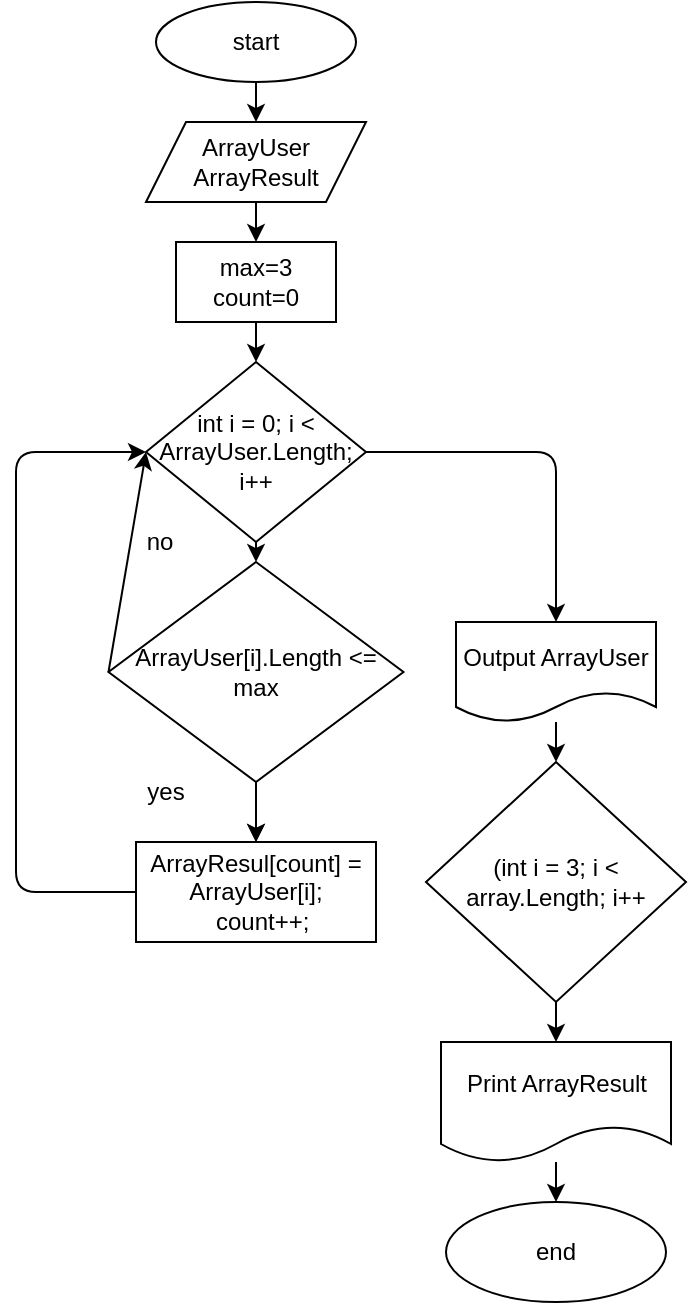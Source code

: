 <mxfile>
    <diagram id="DsLIM9qohRMRiOy7qeQH" name="Страница 1">
        <mxGraphModel dx="320" dy="503" grid="1" gridSize="10" guides="1" tooltips="1" connect="1" arrows="1" fold="1" page="1" pageScale="1" pageWidth="850" pageHeight="1100" math="0" shadow="0">
            <root>
                <mxCell id="0"/>
                <mxCell id="1" parent="0"/>
                <mxCell id="5" style="edgeStyle=none;html=1;exitX=0.5;exitY=1;exitDx=0;exitDy=0;entryX=0.5;entryY=0;entryDx=0;entryDy=0;" edge="1" parent="1" source="2" target="3">
                    <mxGeometry relative="1" as="geometry"/>
                </mxCell>
                <mxCell id="2" value="start" style="ellipse;whiteSpace=wrap;html=1;" vertex="1" parent="1">
                    <mxGeometry x="90" width="100" height="40" as="geometry"/>
                </mxCell>
                <mxCell id="7" style="edgeStyle=none;html=1;exitX=0.5;exitY=1;exitDx=0;exitDy=0;" edge="1" parent="1" source="3" target="6">
                    <mxGeometry relative="1" as="geometry"/>
                </mxCell>
                <mxCell id="3" value="ArrayUser&lt;br&gt;ArrayResult" style="shape=parallelogram;perimeter=parallelogramPerimeter;whiteSpace=wrap;html=1;fixedSize=1;" vertex="1" parent="1">
                    <mxGeometry x="85" y="60" width="110" height="40" as="geometry"/>
                </mxCell>
                <mxCell id="11" style="edgeStyle=none;html=1;exitX=0.5;exitY=1;exitDx=0;exitDy=0;entryX=0.5;entryY=0;entryDx=0;entryDy=0;" edge="1" parent="1" source="6" target="8">
                    <mxGeometry relative="1" as="geometry"/>
                </mxCell>
                <mxCell id="6" value="max=3&lt;br&gt;count=0" style="rounded=0;whiteSpace=wrap;html=1;" vertex="1" parent="1">
                    <mxGeometry x="100" y="120" width="80" height="40" as="geometry"/>
                </mxCell>
                <mxCell id="13" style="edgeStyle=none;html=1;exitX=0.5;exitY=1;exitDx=0;exitDy=0;entryX=0.5;entryY=0;entryDx=0;entryDy=0;" edge="1" parent="1" source="8" target="12">
                    <mxGeometry relative="1" as="geometry"/>
                </mxCell>
                <mxCell id="23" style="edgeStyle=none;html=1;exitX=1;exitY=0.5;exitDx=0;exitDy=0;entryX=0.5;entryY=0;entryDx=0;entryDy=0;" edge="1" parent="1" source="8" target="9">
                    <mxGeometry relative="1" as="geometry">
                        <Array as="points">
                            <mxPoint x="290" y="225"/>
                        </Array>
                    </mxGeometry>
                </mxCell>
                <mxCell id="8" value="int i = 0; i &amp;lt; ArrayUser.Length; i++" style="rhombus;whiteSpace=wrap;html=1;" vertex="1" parent="1">
                    <mxGeometry x="85" y="180" width="110" height="90" as="geometry"/>
                </mxCell>
                <mxCell id="25" value="" style="edgeStyle=none;html=1;" edge="1" parent="1" source="9" target="24">
                    <mxGeometry relative="1" as="geometry"/>
                </mxCell>
                <mxCell id="9" value="Output ArrayUser" style="shape=document;whiteSpace=wrap;html=1;boundedLbl=1;" vertex="1" parent="1">
                    <mxGeometry x="240" y="310" width="100" height="50" as="geometry"/>
                </mxCell>
                <mxCell id="16" style="edgeStyle=none;html=1;exitX=0.5;exitY=1;exitDx=0;exitDy=0;entryX=0.5;entryY=0;entryDx=0;entryDy=0;" edge="1" parent="1" source="12" target="14">
                    <mxGeometry relative="1" as="geometry"/>
                </mxCell>
                <mxCell id="19" style="edgeStyle=none;html=1;exitX=0.5;exitY=1;exitDx=0;exitDy=0;entryX=0.5;entryY=0;entryDx=0;entryDy=0;" edge="1" parent="1" source="12" target="14">
                    <mxGeometry relative="1" as="geometry"/>
                </mxCell>
                <mxCell id="20" style="edgeStyle=none;html=1;exitX=0;exitY=0.5;exitDx=0;exitDy=0;entryX=0;entryY=0.5;entryDx=0;entryDy=0;" edge="1" parent="1" source="12" target="8">
                    <mxGeometry relative="1" as="geometry">
                        <mxPoint x="20" y="335" as="targetPoint"/>
                    </mxGeometry>
                </mxCell>
                <mxCell id="12" value="ArrayUser[i].Length &amp;lt;= max" style="rhombus;whiteSpace=wrap;html=1;" vertex="1" parent="1">
                    <mxGeometry x="66.25" y="280" width="147.5" height="110" as="geometry"/>
                </mxCell>
                <mxCell id="18" style="edgeStyle=none;html=1;exitX=0;exitY=0.5;exitDx=0;exitDy=0;entryX=0;entryY=0.5;entryDx=0;entryDy=0;" edge="1" parent="1" source="14" target="8">
                    <mxGeometry relative="1" as="geometry">
                        <Array as="points">
                            <mxPoint x="20" y="445"/>
                            <mxPoint x="20" y="225"/>
                        </Array>
                    </mxGeometry>
                </mxCell>
                <mxCell id="14" value="&lt;div&gt;ArrayResul[count] = ArrayUser[i];&lt;/div&gt;&lt;div&gt;&amp;nbsp; count++;&lt;/div&gt;" style="rounded=0;whiteSpace=wrap;html=1;" vertex="1" parent="1">
                    <mxGeometry x="80" y="420" width="120" height="50" as="geometry"/>
                </mxCell>
                <mxCell id="17" value="yes" style="text;html=1;strokeColor=none;fillColor=none;align=center;verticalAlign=middle;whiteSpace=wrap;rounded=0;" vertex="1" parent="1">
                    <mxGeometry x="80" y="390" width="30" height="10" as="geometry"/>
                </mxCell>
                <mxCell id="21" value="no" style="text;html=1;strokeColor=none;fillColor=none;align=center;verticalAlign=middle;whiteSpace=wrap;rounded=0;" vertex="1" parent="1">
                    <mxGeometry x="72.5" y="260" width="37.5" height="20" as="geometry"/>
                </mxCell>
                <mxCell id="27" style="edgeStyle=none;html=1;exitX=0.5;exitY=1;exitDx=0;exitDy=0;" edge="1" parent="1" source="24" target="26">
                    <mxGeometry relative="1" as="geometry"/>
                </mxCell>
                <mxCell id="24" value="(int i = 3; i &amp;lt; array.Length; i++" style="rhombus;whiteSpace=wrap;html=1;" vertex="1" parent="1">
                    <mxGeometry x="225" y="380" width="130" height="120" as="geometry"/>
                </mxCell>
                <mxCell id="29" value="" style="edgeStyle=none;html=1;" edge="1" parent="1" source="26" target="28">
                    <mxGeometry relative="1" as="geometry"/>
                </mxCell>
                <mxCell id="26" value="Print ArrayResult" style="shape=document;whiteSpace=wrap;html=1;boundedLbl=1;" vertex="1" parent="1">
                    <mxGeometry x="232.5" y="520" width="115" height="60" as="geometry"/>
                </mxCell>
                <mxCell id="28" value="end" style="ellipse;whiteSpace=wrap;html=1;" vertex="1" parent="1">
                    <mxGeometry x="235" y="600" width="110" height="50" as="geometry"/>
                </mxCell>
            </root>
        </mxGraphModel>
    </diagram>
</mxfile>